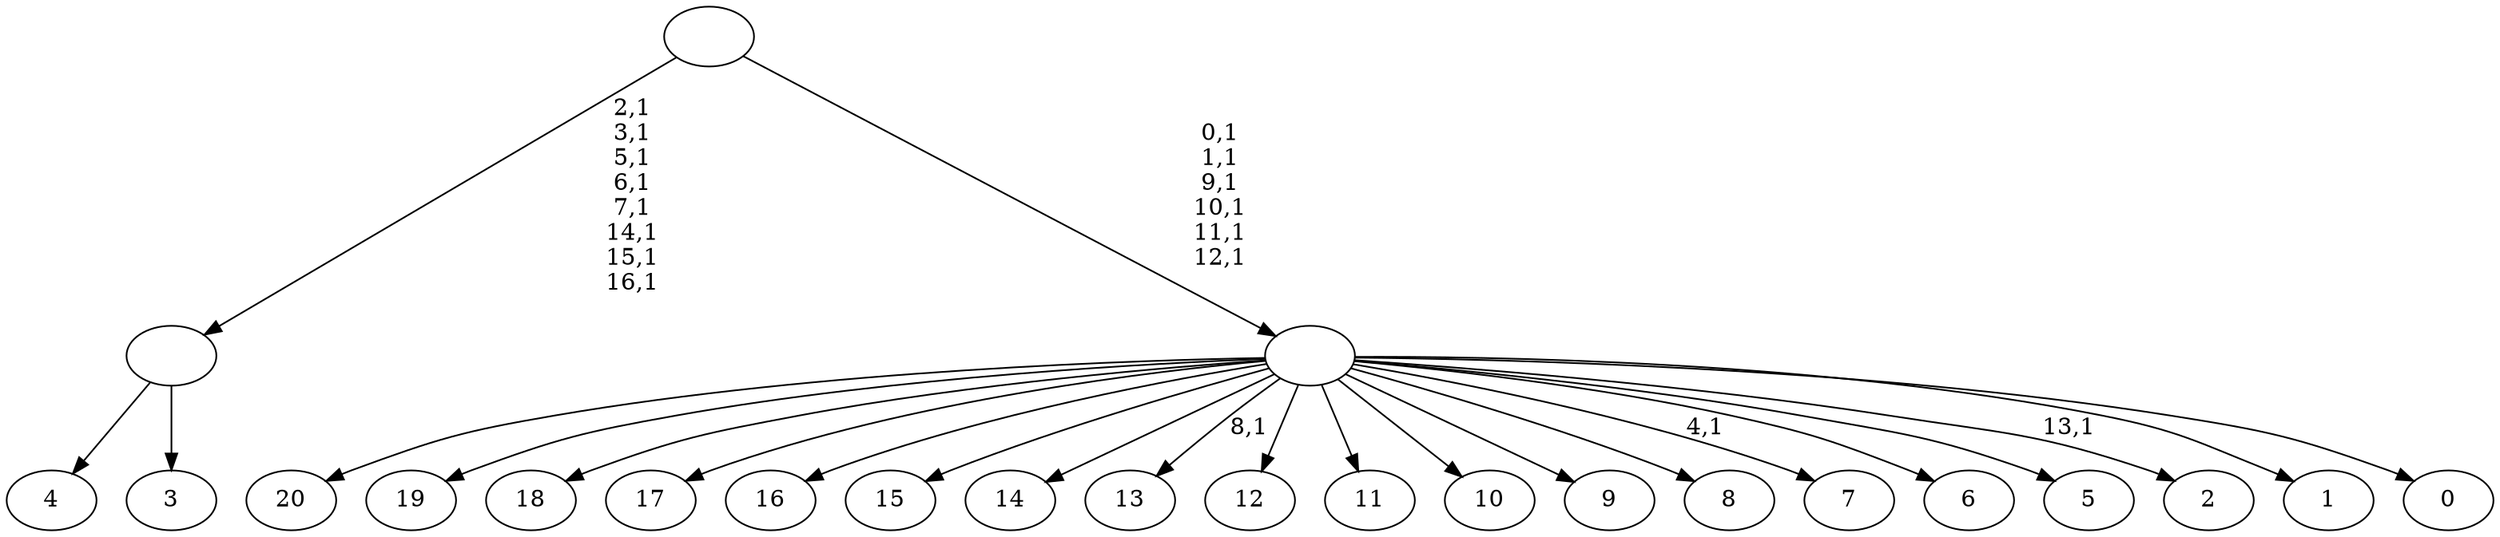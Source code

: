 digraph T {
	38 [label="20"]
	37 [label="19"]
	36 [label="18"]
	35 [label="17"]
	34 [label="16"]
	33 [label="15"]
	32 [label="14"]
	31 [label="13"]
	29 [label="12"]
	28 [label="11"]
	27 [label="10"]
	26 [label="9"]
	25 [label="8"]
	24 [label="7"]
	22 [label="6"]
	21 [label="5"]
	20 [label="4"]
	19 [label="3"]
	18 [label=""]
	10 [label="2"]
	8 [label="1"]
	7 [label="0"]
	6 [label=""]
	0 [label=""]
	18 -> 20 [label=""]
	18 -> 19 [label=""]
	6 -> 10 [label="13,1"]
	6 -> 24 [label="4,1"]
	6 -> 31 [label="8,1"]
	6 -> 38 [label=""]
	6 -> 37 [label=""]
	6 -> 36 [label=""]
	6 -> 35 [label=""]
	6 -> 34 [label=""]
	6 -> 33 [label=""]
	6 -> 32 [label=""]
	6 -> 29 [label=""]
	6 -> 28 [label=""]
	6 -> 27 [label=""]
	6 -> 26 [label=""]
	6 -> 25 [label=""]
	6 -> 22 [label=""]
	6 -> 21 [label=""]
	6 -> 8 [label=""]
	6 -> 7 [label=""]
	0 -> 6 [label="0,1\n1,1\n9,1\n10,1\n11,1\n12,1"]
	0 -> 18 [label="2,1\n3,1\n5,1\n6,1\n7,1\n14,1\n15,1\n16,1"]
}
